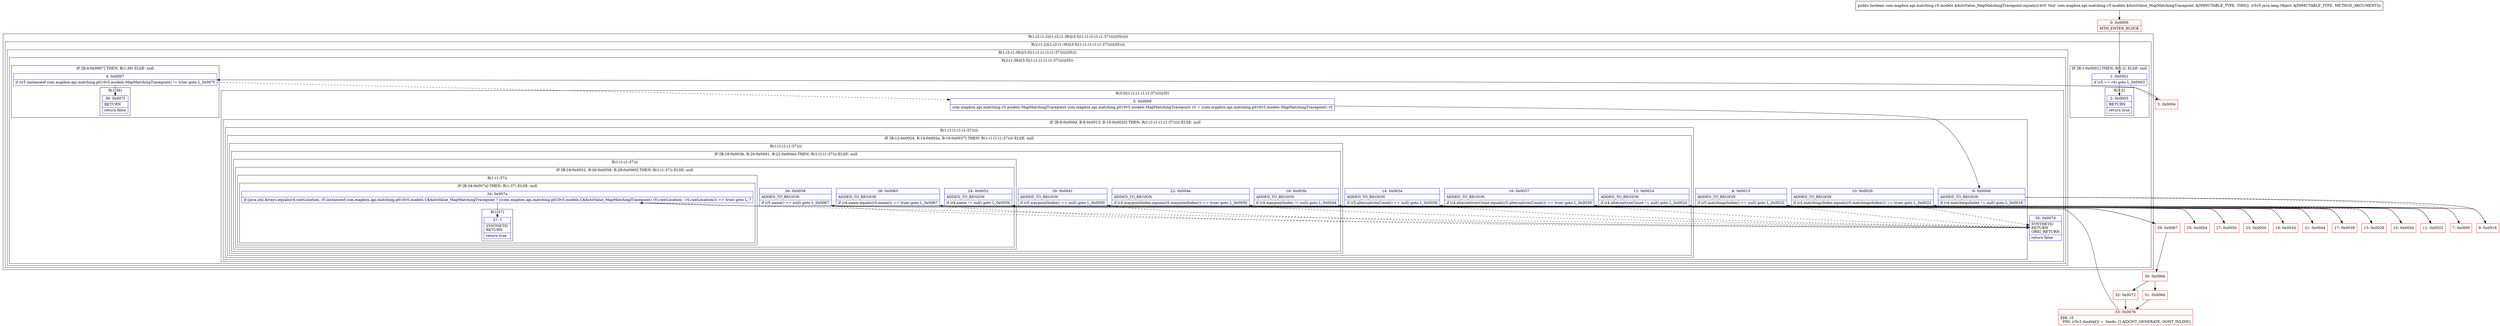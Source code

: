 digraph "CFG forcom.mapbox.api.matching.v5.models.$AutoValue_MapMatchingTracepoint.equals(Ljava\/lang\/Object;)Z" {
subgraph cluster_Region_943753620 {
label = "R(1:(2:(1:2)|(1:(2:(1:36)|(3:5|(1:(1:(1:(1:(1:37)))))|35)))))";
node [shape=record,color=blue];
subgraph cluster_Region_712017776 {
label = "R(2:(1:2)|(1:(2:(1:36)|(3:5|(1:(1:(1:(1:(1:37)))))|35))))";
node [shape=record,color=blue];
subgraph cluster_IfRegion_1856862618 {
label = "IF [B:1:0x0001] THEN: R(1:2) ELSE: null";
node [shape=record,color=blue];
Node_1 [shape=record,label="{1\:\ 0x0001|if (r5 == r4) goto L_0x0003\l}"];
subgraph cluster_Region_28551498 {
label = "R(1:2)";
node [shape=record,color=blue];
Node_2 [shape=record,label="{2\:\ 0x0003|RETURN\l|return true\l}"];
}
}
subgraph cluster_Region_1023642817 {
label = "R(1:(2:(1:36)|(3:5|(1:(1:(1:(1:(1:37)))))|35)))";
node [shape=record,color=blue];
subgraph cluster_Region_325506838 {
label = "R(2:(1:36)|(3:5|(1:(1:(1:(1:(1:37)))))|35))";
node [shape=record,color=blue];
subgraph cluster_IfRegion_377621833 {
label = "IF [B:4:0x0007] THEN: R(1:36) ELSE: null";
node [shape=record,color=blue];
Node_4 [shape=record,label="{4\:\ 0x0007|if ((r5 instanceof com.mapbox.api.matching.p010v5.models.MapMatchingTracepoint) != true) goto L_0x007f\l}"];
subgraph cluster_Region_182914858 {
label = "R(1:36)";
node [shape=record,color=blue];
Node_36 [shape=record,label="{36\:\ 0x007f|RETURN\l|return false\l}"];
}
}
subgraph cluster_Region_1076178186 {
label = "R(3:5|(1:(1:(1:(1:(1:37)))))|35)";
node [shape=record,color=blue];
Node_5 [shape=record,label="{5\:\ 0x0009|com.mapbox.api.matching.v5.models.MapMatchingTracepoint com.mapbox.api.matching.p010v5.models.MapMatchingTracepoint r5 = (com.mapbox.api.matching.p010v5.models.MapMatchingTracepoint) r5\l}"];
subgraph cluster_IfRegion_201546353 {
label = "IF [B:6:0x000d, B:8:0x0013, B:10:0x0020] THEN: R(1:(1:(1:(1:(1:37))))) ELSE: null";
node [shape=record,color=blue];
Node_6 [shape=record,label="{6\:\ 0x000d|ADDED_TO_REGION\l|if (r4.matchingsIndex != null) goto L_0x0016\l}"];
Node_8 [shape=record,label="{8\:\ 0x0013|ADDED_TO_REGION\l|if (r5.matchingsIndex() == null) goto L_0x0022\l}"];
Node_10 [shape=record,label="{10\:\ 0x0020|ADDED_TO_REGION\l|if (r4.matchingsIndex.equals(r5.matchingsIndex()) == true) goto L_0x0022\l}"];
subgraph cluster_Region_723779379 {
label = "R(1:(1:(1:(1:(1:37)))))";
node [shape=record,color=blue];
subgraph cluster_IfRegion_1761570117 {
label = "IF [B:12:0x0024, B:14:0x002a, B:16:0x0037] THEN: R(1:(1:(1:(1:37)))) ELSE: null";
node [shape=record,color=blue];
Node_12 [shape=record,label="{12\:\ 0x0024|ADDED_TO_REGION\l|if (r4.alternativesCount != null) goto L_0x002d\l}"];
Node_14 [shape=record,label="{14\:\ 0x002a|ADDED_TO_REGION\l|if (r5.alternativesCount() == null) goto L_0x0039\l}"];
Node_16 [shape=record,label="{16\:\ 0x0037|ADDED_TO_REGION\l|if (r4.alternativesCount.equals(r5.alternativesCount()) == true) goto L_0x0039\l}"];
subgraph cluster_Region_240665382 {
label = "R(1:(1:(1:(1:37))))";
node [shape=record,color=blue];
subgraph cluster_IfRegion_1656873349 {
label = "IF [B:18:0x003b, B:20:0x0041, B:22:0x004e] THEN: R(1:(1:(1:37))) ELSE: null";
node [shape=record,color=blue];
Node_18 [shape=record,label="{18\:\ 0x003b|ADDED_TO_REGION\l|if (r4.waypointIndex != null) goto L_0x0044\l}"];
Node_20 [shape=record,label="{20\:\ 0x0041|ADDED_TO_REGION\l|if (r5.waypointIndex() == null) goto L_0x0050\l}"];
Node_22 [shape=record,label="{22\:\ 0x004e|ADDED_TO_REGION\l|if (r4.waypointIndex.equals(r5.waypointIndex()) == true) goto L_0x0050\l}"];
subgraph cluster_Region_146210785 {
label = "R(1:(1:(1:37)))";
node [shape=record,color=blue];
subgraph cluster_IfRegion_199613866 {
label = "IF [B:24:0x0052, B:26:0x0058, B:28:0x0065] THEN: R(1:(1:37)) ELSE: null";
node [shape=record,color=blue];
Node_24 [shape=record,label="{24\:\ 0x0052|ADDED_TO_REGION\l|if (r4.name != null) goto L_0x005b\l}"];
Node_26 [shape=record,label="{26\:\ 0x0058|ADDED_TO_REGION\l|if (r5.name() == null) goto L_0x0067\l}"];
Node_28 [shape=record,label="{28\:\ 0x0065|ADDED_TO_REGION\l|if (r4.name.equals(r5.name()) == true) goto L_0x0067\l}"];
subgraph cluster_Region_983183234 {
label = "R(1:(1:37))";
node [shape=record,color=blue];
subgraph cluster_IfRegion_488889973 {
label = "IF [B:34:0x007a] THEN: R(1:37) ELSE: null";
node [shape=record,color=blue];
Node_34 [shape=record,label="{34\:\ 0x007a|if (java.util.Arrays.equals(r4.rawLocation, r5 instanceof com.mapbox.api.matching.p010v5.models.C$AutoValue_MapMatchingTracepoint ? ((com.mapbox.api.matching.p010v5.models.C$AutoValue_MapMatchingTracepoint) r5).rawLocation : r5.rawLocation()) == true) goto L_?\l}"];
subgraph cluster_Region_242521477 {
label = "R(1:37)";
node [shape=record,color=blue];
Node_37 [shape=record,label="{37\:\ ?|SYNTHETIC\lRETURN\l|return true\l}"];
}
}
}
}
}
}
}
}
}
}
Node_35 [shape=record,label="{35\:\ 0x007d|SYNTHETIC\lRETURN\lORIG_RETURN\l|return false\l}"];
}
}
}
}
}
Node_0 [shape=record,color=red,label="{0\:\ 0x0000|MTH_ENTER_BLOCK\l}"];
Node_3 [shape=record,color=red,label="{3\:\ 0x0004}"];
Node_7 [shape=record,color=red,label="{7\:\ 0x000f}"];
Node_9 [shape=record,color=red,label="{9\:\ 0x0016}"];
Node_11 [shape=record,color=red,label="{11\:\ 0x0022}"];
Node_13 [shape=record,color=red,label="{13\:\ 0x0026}"];
Node_15 [shape=record,color=red,label="{15\:\ 0x002d}"];
Node_17 [shape=record,color=red,label="{17\:\ 0x0039}"];
Node_19 [shape=record,color=red,label="{19\:\ 0x003d}"];
Node_21 [shape=record,color=red,label="{21\:\ 0x0044}"];
Node_23 [shape=record,color=red,label="{23\:\ 0x0050}"];
Node_25 [shape=record,color=red,label="{25\:\ 0x0054}"];
Node_27 [shape=record,color=red,label="{27\:\ 0x005b}"];
Node_29 [shape=record,color=red,label="{29\:\ 0x0067}"];
Node_30 [shape=record,color=red,label="{30\:\ 0x006b}"];
Node_31 [shape=record,color=red,label="{31\:\ 0x006d}"];
Node_32 [shape=record,color=red,label="{32\:\ 0x0072}"];
Node_33 [shape=record,color=red,label="{33\:\ 0x0076|PHI: r5 \l  PHI: (r5v2 double[]) =  binds: [] A[DONT_GENERATE, DONT_INLINE]\l}"];
MethodNode[shape=record,label="{public boolean com.mapbox.api.matching.v5.models.$AutoValue_MapMatchingTracepoint.equals((r4v0 'this' com.mapbox.api.matching.v5.models.$AutoValue_MapMatchingTracepoint A[IMMUTABLE_TYPE, THIS]), (r5v0 java.lang.Object A[IMMUTABLE_TYPE, METHOD_ARGUMENT])) }"];
MethodNode -> Node_0;
Node_1 -> Node_2;
Node_1 -> Node_3[style=dashed];
Node_4 -> Node_5[style=dashed];
Node_4 -> Node_36;
Node_5 -> Node_6;
Node_6 -> Node_7[style=dashed];
Node_6 -> Node_9;
Node_8 -> Node_35[style=dashed];
Node_8 -> Node_11;
Node_10 -> Node_11;
Node_10 -> Node_35[style=dashed];
Node_12 -> Node_13[style=dashed];
Node_12 -> Node_15;
Node_14 -> Node_35[style=dashed];
Node_14 -> Node_17;
Node_16 -> Node_17;
Node_16 -> Node_35[style=dashed];
Node_18 -> Node_19[style=dashed];
Node_18 -> Node_21;
Node_20 -> Node_35[style=dashed];
Node_20 -> Node_23;
Node_22 -> Node_23;
Node_22 -> Node_35[style=dashed];
Node_24 -> Node_25[style=dashed];
Node_24 -> Node_27;
Node_26 -> Node_35[style=dashed];
Node_26 -> Node_29;
Node_28 -> Node_29;
Node_28 -> Node_35[style=dashed];
Node_34 -> Node_35[style=dashed];
Node_34 -> Node_37;
Node_0 -> Node_1;
Node_3 -> Node_4;
Node_7 -> Node_8;
Node_9 -> Node_10;
Node_11 -> Node_12;
Node_13 -> Node_14;
Node_15 -> Node_16;
Node_17 -> Node_18;
Node_19 -> Node_20;
Node_21 -> Node_22;
Node_23 -> Node_24;
Node_25 -> Node_26;
Node_27 -> Node_28;
Node_29 -> Node_30;
Node_30 -> Node_31;
Node_30 -> Node_32;
Node_31 -> Node_33;
Node_32 -> Node_33;
Node_33 -> Node_34;
}

